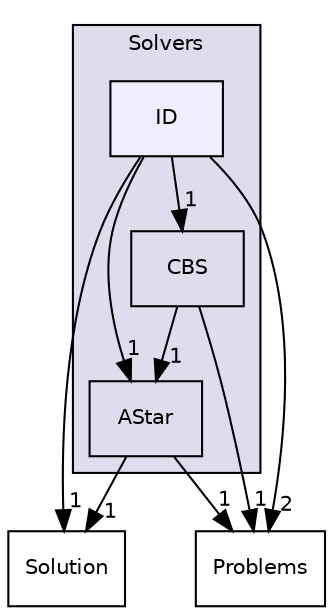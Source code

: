 digraph "Solvers/ID" {
  compound=true
  node [ fontsize="10", fontname="Helvetica"];
  edge [ labelfontsize="10", labelfontname="Helvetica"];
  subgraph clusterdir_bdfa83abd3770e9236d0774c4efb3ff7 {
    graph [ bgcolor="#ddddee", pencolor="black", label="Solvers" fontname="Helvetica", fontsize="10", URL="dir_bdfa83abd3770e9236d0774c4efb3ff7.html"]
  dir_5d93a6f2113cdcaee6d36fb92369a2e4 [shape=box label="AStar" URL="dir_5d93a6f2113cdcaee6d36fb92369a2e4.html"];
  dir_abd426de364fe121d209867c04ac8144 [shape=box label="CBS" URL="dir_abd426de364fe121d209867c04ac8144.html"];
  dir_5f28d2c3ec909465699eddda813b2a4c [shape=box, label="ID", style="filled", fillcolor="#eeeeff", pencolor="black", URL="dir_5f28d2c3ec909465699eddda813b2a4c.html"];
  }
  dir_23c761be539445bc999d8c9cd7f0d160 [shape=box label="Solution" URL="dir_23c761be539445bc999d8c9cd7f0d160.html"];
  dir_9568da6f45be3ef680f9a4c839aac725 [shape=box label="Problems" URL="dir_9568da6f45be3ef680f9a4c839aac725.html"];
  dir_5d93a6f2113cdcaee6d36fb92369a2e4->dir_23c761be539445bc999d8c9cd7f0d160 [headlabel="1", labeldistance=1.5 headhref="dir_000007_000005.html"];
  dir_5d93a6f2113cdcaee6d36fb92369a2e4->dir_9568da6f45be3ef680f9a4c839aac725 [headlabel="1", labeldistance=1.5 headhref="dir_000007_000004.html"];
  dir_5f28d2c3ec909465699eddda813b2a4c->dir_23c761be539445bc999d8c9cd7f0d160 [headlabel="1", labeldistance=1.5 headhref="dir_000009_000005.html"];
  dir_5f28d2c3ec909465699eddda813b2a4c->dir_5d93a6f2113cdcaee6d36fb92369a2e4 [headlabel="1", labeldistance=1.5 headhref="dir_000009_000007.html"];
  dir_5f28d2c3ec909465699eddda813b2a4c->dir_9568da6f45be3ef680f9a4c839aac725 [headlabel="2", labeldistance=1.5 headhref="dir_000009_000004.html"];
  dir_5f28d2c3ec909465699eddda813b2a4c->dir_abd426de364fe121d209867c04ac8144 [headlabel="1", labeldistance=1.5 headhref="dir_000009_000008.html"];
  dir_abd426de364fe121d209867c04ac8144->dir_5d93a6f2113cdcaee6d36fb92369a2e4 [headlabel="1", labeldistance=1.5 headhref="dir_000008_000007.html"];
  dir_abd426de364fe121d209867c04ac8144->dir_9568da6f45be3ef680f9a4c839aac725 [headlabel="1", labeldistance=1.5 headhref="dir_000008_000004.html"];
}
